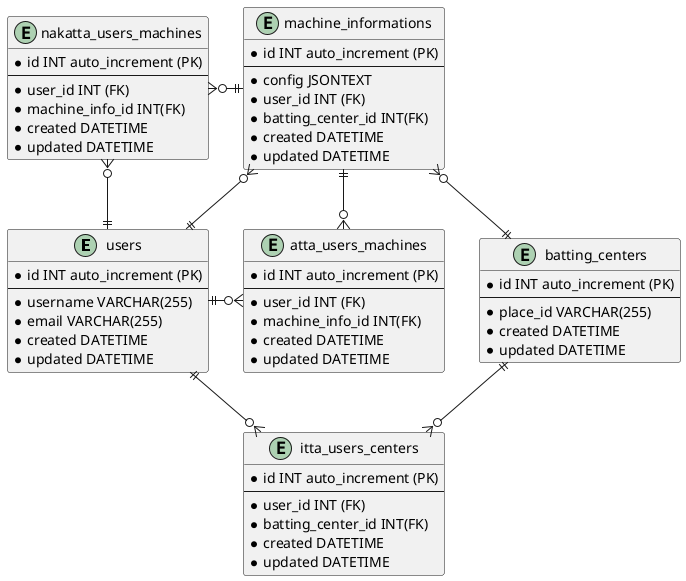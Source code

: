 @startuml excellent_tables
entity users {
  * id INT auto_increment (PK)
  ---
  * username VARCHAR(255)
  * email VARCHAR(255)
  * created DATETIME
  * updated DATETIME
}

entity batting_centers {
  * id INT auto_increment (PK)
  --
	* place_id VARCHAR(255)
  * created DATETIME
  * updated DATETIME
}

entity machine_informations {
  * id INT auto_increment (PK)
  --
  * config JSONTEXT
  * user_id INT (FK)
	* batting_center_id INT(FK)
  * created DATETIME
  * updated DATETIME
}

entity itta_users_centers {
  * id INT auto_increment (PK)
  --
	* user_id INT (FK)
	* batting_center_id INT(FK)
  * created DATETIME
  * updated DATETIME
}

entity atta_users_machines {
  * id INT auto_increment (PK)
  --
	* user_id INT (FK)
	* machine_info_id INT(FK)
  * created DATETIME
  * updated DATETIME
}

entity nakatta_users_machines {
  * id INT auto_increment (PK)
  --
	* user_id INT (FK)
	* machine_info_id INT(FK)
  * created DATETIME
  * updated DATETIME
}

machine_informations }o--|| users
machine_informations }o--|| batting_centers
machine_informations ||--o{ atta_users_machines
users ||--o{ itta_users_centers
batting_centers ||--o{ itta_users_centers
users ||-r-o{ atta_users_machines
users ||--o{ nakatta_users_machines
machine_informations ||-l-o{ nakatta_users_machines

@enduml
